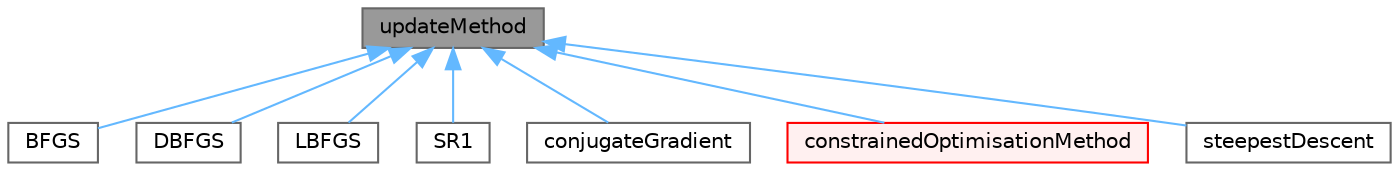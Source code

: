 digraph "updateMethod"
{
 // LATEX_PDF_SIZE
  bgcolor="transparent";
  edge [fontname=Helvetica,fontsize=10,labelfontname=Helvetica,labelfontsize=10];
  node [fontname=Helvetica,fontsize=10,shape=box,height=0.2,width=0.4];
  Node1 [id="Node000001",label="updateMethod",height=0.2,width=0.4,color="gray40", fillcolor="grey60", style="filled", fontcolor="black",tooltip="Abstract base class for optimisation methods."];
  Node1 -> Node2 [id="edge1_Node000001_Node000002",dir="back",color="steelblue1",style="solid",tooltip=" "];
  Node2 [id="Node000002",label="BFGS",height=0.2,width=0.4,color="gray40", fillcolor="white", style="filled",URL="$classFoam_1_1BFGS.html",tooltip="The quasi-Newton BFGS formula."];
  Node1 -> Node3 [id="edge2_Node000001_Node000003",dir="back",color="steelblue1",style="solid",tooltip=" "];
  Node3 [id="Node000003",label="DBFGS",height=0.2,width=0.4,color="gray40", fillcolor="white", style="filled",URL="$classFoam_1_1DBFGS.html",tooltip="The quasi-Newton BFGS formula with the dampening proposed by Powell."];
  Node1 -> Node4 [id="edge3_Node000001_Node000004",dir="back",color="steelblue1",style="solid",tooltip=" "];
  Node4 [id="Node000004",label="LBFGS",height=0.2,width=0.4,color="gray40", fillcolor="white", style="filled",URL="$classFoam_1_1LBFGS.html",tooltip="The quasi-Newton Limited-memory BFGS formula. Keeps nPrevSteps_ of the y and s vectors and approximat..."];
  Node1 -> Node5 [id="edge4_Node000001_Node000005",dir="back",color="steelblue1",style="solid",tooltip=" "];
  Node5 [id="Node000005",label="SR1",height=0.2,width=0.4,color="gray40", fillcolor="white", style="filled",URL="$classFoam_1_1SR1.html",tooltip="The quasi-Newton Symmetric Rank One formula."];
  Node1 -> Node6 [id="edge5_Node000001_Node000006",dir="back",color="steelblue1",style="solid",tooltip=" "];
  Node6 [id="Node000006",label="conjugateGradient",height=0.2,width=0.4,color="gray40", fillcolor="white", style="filled",URL="$classFoam_1_1conjugateGradient.html",tooltip="The Conjugate Gradient formula."];
  Node1 -> Node7 [id="edge6_Node000001_Node000007",dir="back",color="steelblue1",style="solid",tooltip=" "];
  Node7 [id="Node000007",label="constrainedOptimisationMethod",height=0.2,width=0.4,color="red", fillcolor="#FFF0F0", style="filled",URL="$classFoam_1_1constrainedOptimisationMethod.html",tooltip="Abstract base class for optimisation methods supporting constraints. Does not add functionality to up..."];
  Node1 -> Node10 [id="edge7_Node000001_Node000010",dir="back",color="steelblue1",style="solid",tooltip=" "];
  Node10 [id="Node000010",label="steepestDescent",height=0.2,width=0.4,color="gray40", fillcolor="white", style="filled",URL="$classFoam_1_1steepestDescent.html",tooltip="Update design variables using steepest descent."];
}
